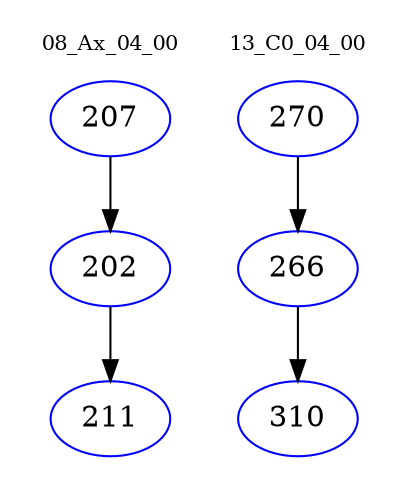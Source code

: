 digraph{
subgraph cluster_0 {
color = white
label = "08_Ax_04_00";
fontsize=10;
T0_207 [label="207", color="blue"]
T0_207 -> T0_202 [color="black"]
T0_202 [label="202", color="blue"]
T0_202 -> T0_211 [color="black"]
T0_211 [label="211", color="blue"]
}
subgraph cluster_1 {
color = white
label = "13_C0_04_00";
fontsize=10;
T1_270 [label="270", color="blue"]
T1_270 -> T1_266 [color="black"]
T1_266 [label="266", color="blue"]
T1_266 -> T1_310 [color="black"]
T1_310 [label="310", color="blue"]
}
}
